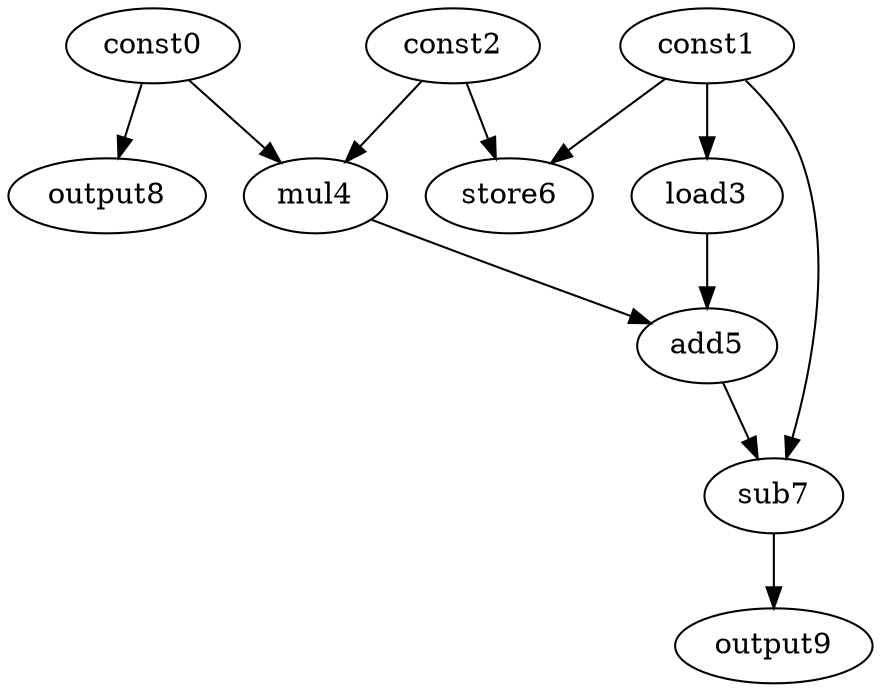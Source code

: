 digraph G { 
const0[opcode=const]; 
const1[opcode=const]; 
const2[opcode=const]; 
load3[opcode=load]; 
mul4[opcode=mul]; 
add5[opcode=add]; 
store6[opcode=store]; 
sub7[opcode=sub]; 
output8[opcode=output]; 
output9[opcode=output]; 
const1->load3[operand=0];
const0->mul4[operand=0];
const2->mul4[operand=1];
const1->store6[operand=0];
const2->store6[operand=1];
const0->output8[operand=0];
load3->add5[operand=0];
mul4->add5[operand=1];
const1->sub7[operand=0];
add5->sub7[operand=1];
sub7->output9[operand=0];
}
